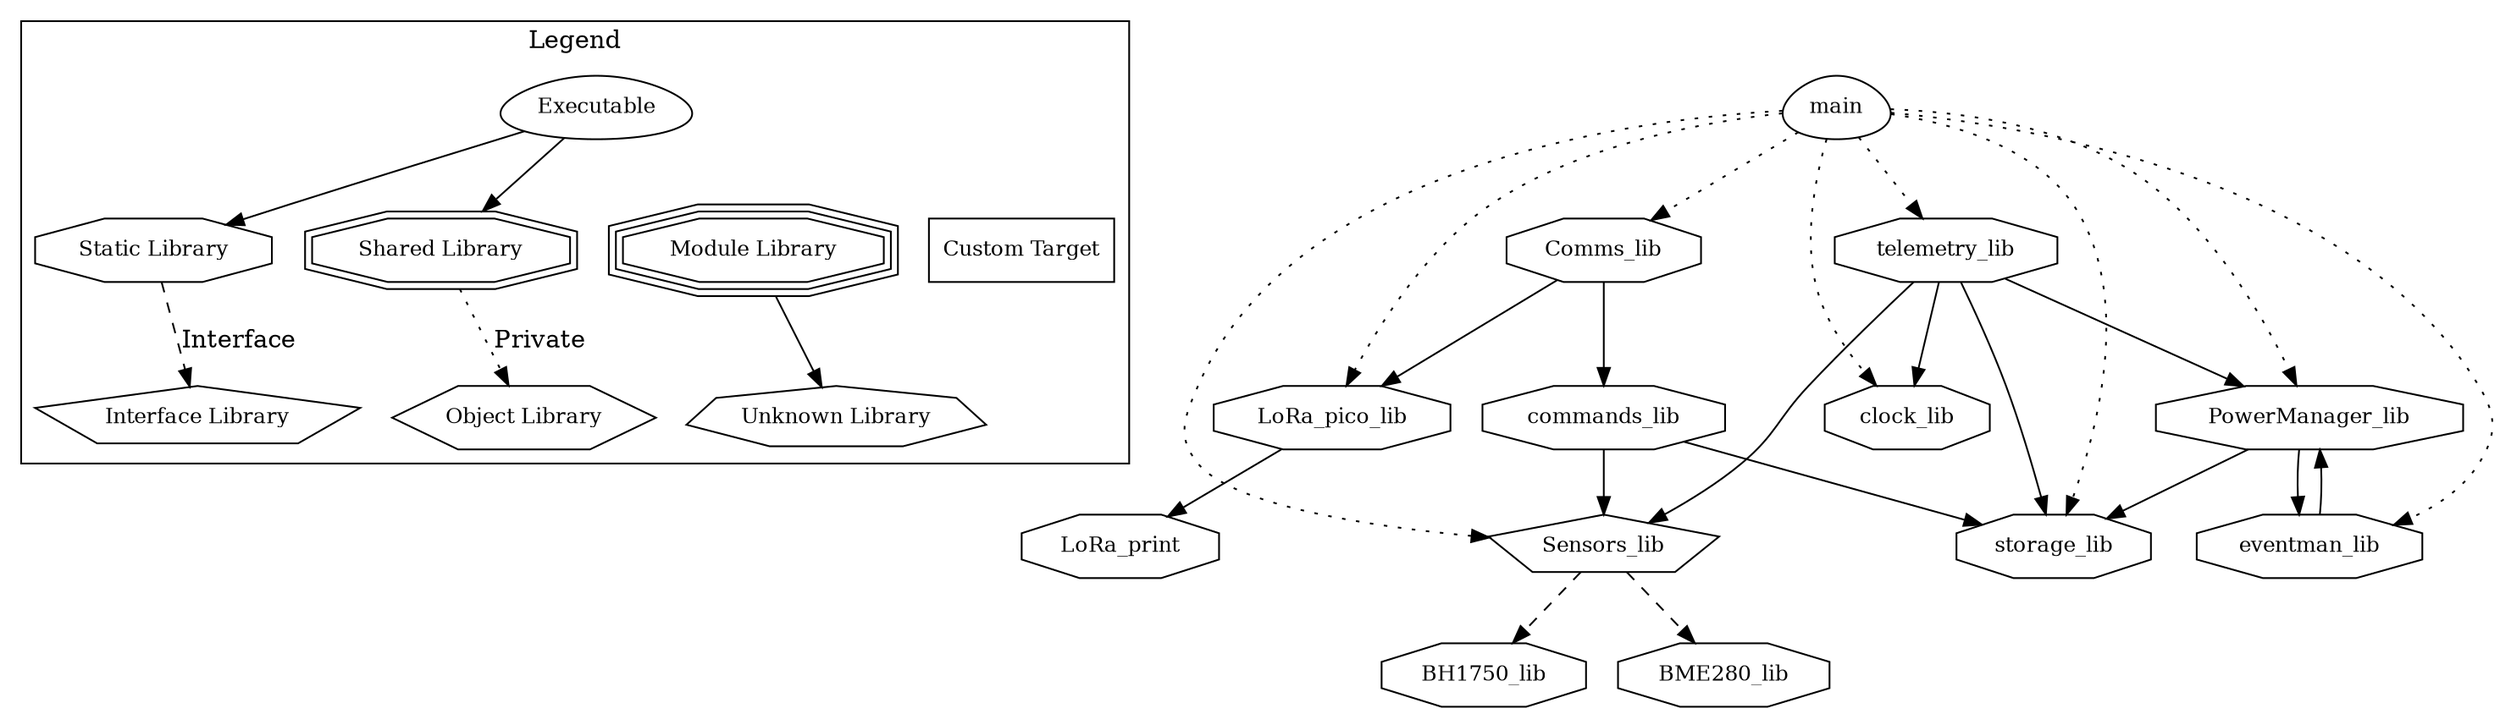 digraph "main" {
node [
  fontsize = "12"
];
subgraph clusterLegend {
  label = "Legend";
  color = black;
  edge [ style = invis ];
  legendNode0 [ label = "Executable", shape = egg ];
  legendNode1 [ label = "Static Library", shape = octagon ];
  legendNode2 [ label = "Shared Library", shape = doubleoctagon ];
  legendNode3 [ label = "Module Library", shape = tripleoctagon ];
  legendNode4 [ label = "Interface Library", shape = pentagon ];
  legendNode5 [ label = "Object Library", shape = hexagon ];
  legendNode6 [ label = "Unknown Library", shape = septagon ];
  legendNode7 [ label = "Custom Target", shape = box ];
  legendNode0 -> legendNode1 [ style = solid ];
  legendNode0 -> legendNode2 [ style = solid ];
  legendNode0 -> legendNode3;
  legendNode1 -> legendNode4 [ label = "Interface", style = dashed ];
  legendNode2 -> legendNode5 [ label = "Private", style = dotted ];
  legendNode3 -> legendNode6 [ style = solid ];
  legendNode0 -> legendNode7;
}
    "node0" [ label = "BH1750_lib", shape = octagon ];
    "node142" [ label = "BME280_lib", shape = octagon ];
    "node143" [ label = "Comms_lib", shape = octagon ];
    "node144" [ label = "LoRa_pico_lib", shape = octagon ];
    "node145" [ label = "LoRa_print", shape = octagon ];
    "node150" [ label = "commands_lib", shape = octagon ];
    "node151" [ label = "Sensors_lib", shape = pentagon ];
    "node168" [ label = "storage_lib", shape = octagon ];
    "node169" [ label = "PowerManager_lib", shape = octagon ];
    "node170" [ label = "eventman_lib", shape = octagon ];
    "node174" [ label = "clock_lib", shape = octagon ];
    "node195" [ label = "main", shape = egg ];
    "node197" [ label = "telemetry_lib", shape = octagon ];
    "node144" -> "node145"  // LoRa_pico_lib -> LoRa_print
    "node143" -> "node144"  // Comms_lib -> LoRa_pico_lib
    "node151" -> "node0" [ style = dashed ] // Sensors_lib -> BH1750_lib
    "node151" -> "node142" [ style = dashed ] // Sensors_lib -> BME280_lib
    "node150" -> "node151"  // commands_lib -> Sensors_lib
    "node150" -> "node168"  // commands_lib -> storage_lib
    "node143" -> "node150"  // Comms_lib -> commands_lib
    "node170" -> "node169"  // eventman_lib -> PowerManager_lib
    "node169" -> "node170"  // PowerManager_lib -> eventman_lib
    "node169" -> "node168"  // PowerManager_lib -> storage_lib
    "node195" -> "node143" [ style = dotted ] // main -> Comms_lib
    "node195" -> "node144" [ style = dotted ] // main -> LoRa_pico_lib
    "node195" -> "node169" [ style = dotted ] // main -> PowerManager_lib
    "node195" -> "node151" [ style = dotted ] // main -> Sensors_lib
    "node195" -> "node174" [ style = dotted ] // main -> clock_lib
    "node195" -> "node170" [ style = dotted ] // main -> eventman_lib
    "node195" -> "node168" [ style = dotted ] // main -> storage_lib
    "node197" -> "node169"  // telemetry_lib -> PowerManager_lib
    "node197" -> "node151"  // telemetry_lib -> Sensors_lib
    "node197" -> "node174"  // telemetry_lib -> clock_lib
    "node197" -> "node168"  // telemetry_lib -> storage_lib
    "node195" -> "node197" [ style = dotted ] // main -> telemetry_lib
}